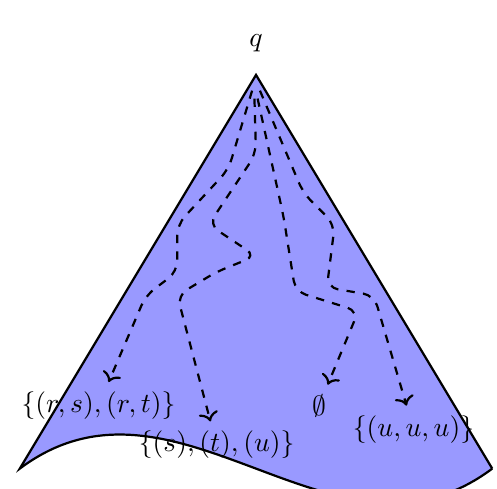 \begin{tikzpicture}
[]
\useasboundingbox (-2.9,-4.9) rectangle (2.7,0.6);

\draw[thick,fill=blue!40] (3,-5) -- (0,0) -- (-3,-5) .. controls (-1,-3.5) and (1,-6.5) .. (3,-5);
%\draw[thick,fill=pink] (2,-3.5) -- (0,0) -- (-2,-3.5) decorate[decoration=snake,segment length=22] { -- cycle};

\node at (0,0.4){$q$};

\node(set1) at (-2,-4.2) {$\{(r,s),(r, t)\}$};
\node(set2) at (-0.5,-4.7) {$\{(s), (t), (u)\}$};
\node(set3) at (0.8,-4.2) {$\emptyset$};
\node(set4) at (2,-4.5) {$\{(u, u, u)\}$};

\draw[->,thick,dashed,rounded corners] (-0.05,-0.2) -- (-0.35,-1.2) -- (-1,-1.9) -- (-1,-2.5) -- (-1.4,-2.8) -- (set1);
\draw[->,thick,dashed,rounded corners] (-0.02,-0.3) -- (0,-1) -- (-0.6,-1.9) -- (0,-2.3) -- (-0.5,-2.5) -- (-1,-2.8) -- (set2);
\draw[->,thick,dashed,rounded corners] (0.02,-0.3) -- (0.35,-1.8) -- (0.5,-2.75) -- (1.3,-3) -- (set3);
\draw[->,thick,dashed,rounded corners] (0.05,-0.2) -- (0.6,-1.5) -- (1,-1.9) -- (0.9,-2.7) -- (1.5,-2.8) -- (set4);



\end{tikzpicture}